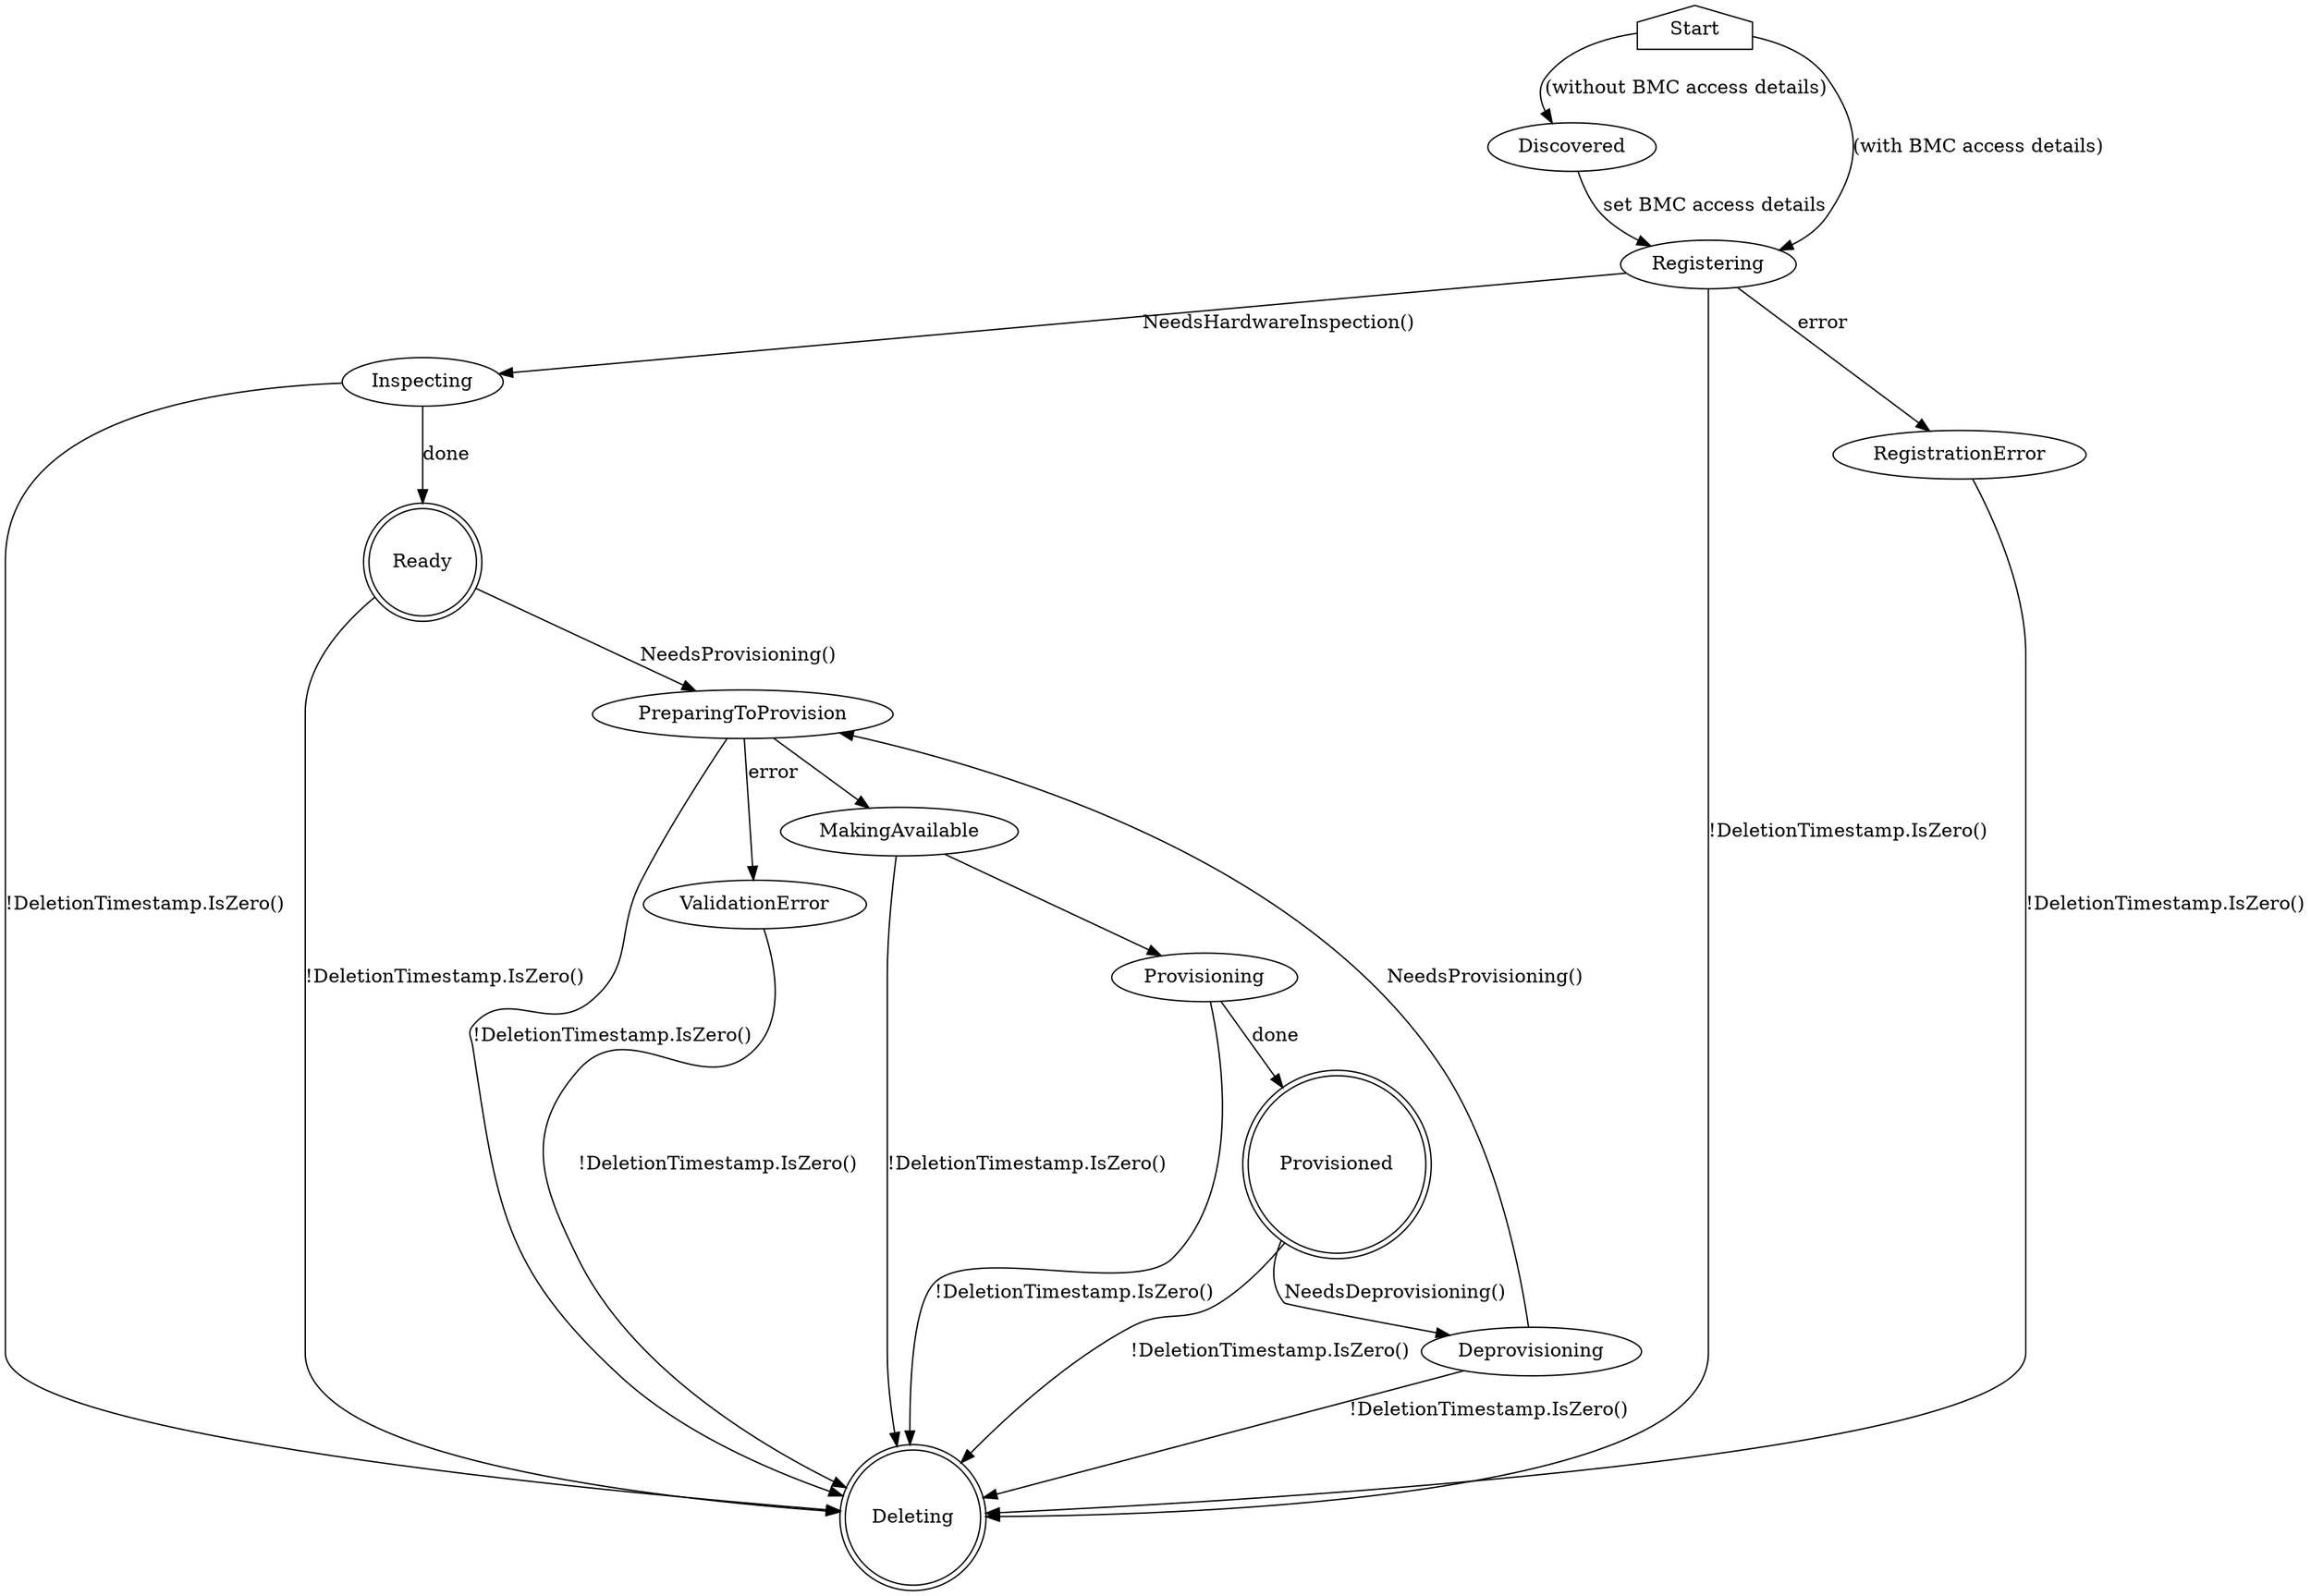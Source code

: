 digraph BaremetalHost {
    Start [shape=house]
    Start -> Discovered [label="(without BMC access details)"]
    Start -> Registering [label="(with BMC access details)"]

    Discovered -> Registering [label="set BMC access details"]

    Registering -> Inspecting [label="NeedsHardwareInspection()"]
    Registering -> Deleting [label="!DeletionTimestamp.IsZero()"]
    Registering -> RegistrationError [label=error]

    Inspecting -> Deleting [label="!DeletionTimestamp.IsZero()"]
    Inspecting -> Ready [label="done"]

    RegistrationError -> Deleting [label="!DeletionTimestamp.IsZero()"]

    Ready [shape=doublecircle]
    Ready -> Deleting [label="!DeletionTimestamp.IsZero()"]
    Ready -> PreparingToProvision [label="NeedsProvisioning()"]

    PreparingToProvision -> ValidationError [label=error]
    PreparingToProvision -> MakingAvailable
    PreparingToProvision -> Deleting [label="!DeletionTimestamp.IsZero()"]

    ValidationError -> Deleting [label="!DeletionTimestamp.IsZero()"]

    MakingAvailable -> Provisioning
    MakingAvailable -> Deleting [label="!DeletionTimestamp.IsZero()"]

    Provisioning -> Deleting [label="!DeletionTimestamp.IsZero()"]
    Provisioning -> Provisioned [label=done]

    Provisioned [shape=doublecircle]
    Provisioned -> Deprovisioning [label="NeedsDeprovisioning()"]
    Provisioned -> Deleting [label="!DeletionTimestamp.IsZero()"]

    Deleting [shape=doublecircle]

    Deprovisioning -> Deleting [label="!DeletionTimestamp.IsZero()"]
    Deprovisioning -> PreparingToProvision [label="NeedsProvisioning()"]
}
